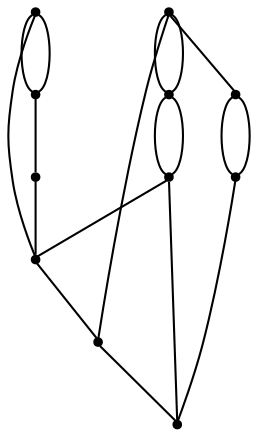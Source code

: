 graph {
  node [shape=point,comment="{\"directed\":false,\"doi\":\"10.1007/978-3-540-24595-7_22\",\"figure\":\"5 (2)\"}"]

  v0 [pos="1072.9079260537792,1351.5170357444067"]
  v1 [pos="975.7648505632267,1356.892071348248"]
  v2 [pos="1072.9079260537792,1389.5170471884985"]
  v3 [pos="1059.6554437681687,1416.142076434511"]
  v4 [pos="1016.3974087027616,1437.392070076682"]
  v5 [pos="959.8868754542152,1351.5170357444067"]
  v6 [pos="1056.2798260356103,1384.2045408306699"]
  v7 [pos="1007.0206645167151,1432.142061175722"]
  v8 [pos="1017.0224995457849,1370.8920421022356"]
  v9 [pos="959.8868754542152,1389.5170471884985"]
  v10 [pos="971.8266192768896,1414.1420306581438"]

  v0 -- v5 [id="-1",pos="1072.9079260537792,1351.5170357444067 1043.056531613372,1290.3545957623105 1043.056531613372,1290.3545957623105 1043.056531613372,1290.3545957623105 989.8299509447675,1290.3545957623105 989.8299509447675,1290.3545957623105 989.8299509447675,1290.3545957623105 959.8868754542152,1351.5170357444067 959.8868754542152,1351.5170357444067 959.8868754542152,1351.5170357444067"]
  v9 -- v2 [id="-2",pos="959.8868754542152,1389.5170471884985 936.5116733284883,1343.5753446636777 936.5116733284883,1343.5753446636777 936.5116733284883,1343.5753446636777 1096.199745639535,1343.5753446636777 1096.199745639535,1343.5753446636777 1096.199745639535,1343.5753446636777 1072.9079260537792,1389.5170471884985 1072.9079260537792,1389.5170471884985 1072.9079260537792,1389.5170471884985"]
  v10 -- v9 [id="-3",pos="971.8266192768896,1414.1420306581438 937.2201944040697,1396.1712461529355 937.2201944040697,1396.1712461529355 937.2201944040697,1396.1712461529355 937.4868913517441,1343.3086973248105 937.4868913517441,1343.3086973248105 937.4868913517441,1343.3086973248105 990.7176053779069,1290.0879484234433 990.7176053779069,1290.0879484234433 990.7176053779069,1290.0879484234433 1043.9441860465115,1290.0879484234433 1043.9441860465115,1290.0879484234433 1043.9441860465115,1290.0879484234433 1097.1749636627908,1343.3086973248105 1097.1749636627908,1343.3086973248105 1097.1749636627908,1343.3086973248105 1097.1749636627908,1396.525377215761 1097.1749636627908,1396.525377215761 1097.1749636627908,1396.525377215761 1043.9441860465115,1449.7462532737036 1043.9441860465115,1449.7462532737036 1043.9441860465115,1449.7462532737036 990.7176053779069,1449.7462532737036 990.7176053779069,1449.7462532737036 990.7176053779069,1449.7462532737036 937.4868913517441,1396.525377215761 937.4868913517441,1396.525377215761 937.4868913517441,1396.525377215761 959.8868754542152,1389.5170471884985 959.8868754542152,1389.5170471884985 959.8868754542152,1389.5170471884985"]
  v8 -- v6 [id="-4",pos="1017.0224995457849,1370.8920421022356 1056.2798260356103,1384.2045408306699 1056.2798260356103,1384.2045408306699 1056.2798260356103,1384.2045408306699"]
  v9 -- v8 [id="-6",pos="959.8868754542152,1389.5170471884985 1017.0224995457849,1370.8920421022356 1017.0224995457849,1370.8920421022356 1017.0224995457849,1370.8920421022356"]
  v8 -- v0 [id="-7",pos="1017.0224995457849,1370.8920421022356 1072.9079260537792,1351.5170357444067 1072.9079260537792,1351.5170357444067 1072.9079260537792,1351.5170357444067"]
  v6 -- v2 [id="-9",pos="1056.2798260356103,1384.2045408306699 1072.9079260537792,1389.5170471884985 1072.9079260537792,1389.5170471884985 1072.9079260537792,1389.5170471884985"]
  v7 -- v10 [id="-10",pos="1007.0206645167151,1432.142061175722 989.738253997093,1450.0129006125708 989.738253997093,1450.0129006125708 989.738253997093,1450.0129006125708 971.8266192768896,1414.1420306581438 971.8266192768896,1414.1420306581438 971.8266192768896,1414.1420306581438"]
  v7 -- v6 [id="-11",pos="1007.0206645167151,1432.142061175722 1056.2798260356103,1384.2045408306699 1056.2798260356103,1384.2045408306699 1056.2798260356103,1384.2045408306699"]
  v5 -- v0 [id="-13",pos="959.8868754542152,1351.5170357444067 937.3076944040697,1397.5004138368547 937.3076944040697,1397.5004138368547 937.3076944040697,1397.5004138368547 1095.666351744186,1396.7920245546281 1095.666351744186,1396.7920245546281 1095.666351744186,1396.7920245546281 1072.9079260537792,1351.5170357444067 1072.9079260537792,1351.5170357444067 1072.9079260537792,1351.5170357444067"]
  v4 -- v3 [id="-14",pos="1016.3974087027616,1437.392070076682 1042.9690316133722,1450.721162738222 1042.9690316133722,1450.721162738222 1042.9690316133722,1450.721162738222 1059.6554437681687,1416.142076434511 1059.6554437681687,1416.142076434511 1059.6554437681687,1416.142076434511"]
  v4 -- v3 [id="-15",pos="1016.3974087027616,1437.392070076682 1059.6554437681687,1416.142076434511 1059.6554437681687,1416.142076434511 1059.6554437681687,1416.142076434511"]
  v3 -- v2 [id="-17",pos="1059.6554437681687,1416.142076434511 1072.9079260537792,1389.5170471884985 1072.9079260537792,1389.5170471884985 1072.9079260537792,1389.5170471884985"]
  v10 -- v7 [id="-18",pos="971.8266192768896,1414.1420306581438 1007.0206645167151,1432.142061175722 1007.0206645167151,1432.142061175722 1007.0206645167151,1432.142061175722"]
  v9 -- v10 [id="-19",pos="959.8868754542152,1389.5170471884985 971.8266192768896,1414.1420306581438 971.8266192768896,1414.1420306581438 971.8266192768896,1414.1420306581438"]
  v1 -- v8 [id="-23",pos="975.7648505632267,1356.892071348248 1017.0224995457849,1370.8920421022356 1017.0224995457849,1370.8920421022356 1017.0224995457849,1370.8920421022356"]
  v5 -- v1 [id="-25",pos="959.8868754542152,1351.5170357444067 975.7648505632267,1356.892071348248 975.7648505632267,1356.892071348248 975.7648505632267,1356.892071348248"]
  v7 -- v4 [id="-26",pos="1007.0206645167151,1432.142061175722 1016.3974087027616,1437.392070076682 1016.3974087027616,1437.392070076682 1016.3974087027616,1437.392070076682"]
}